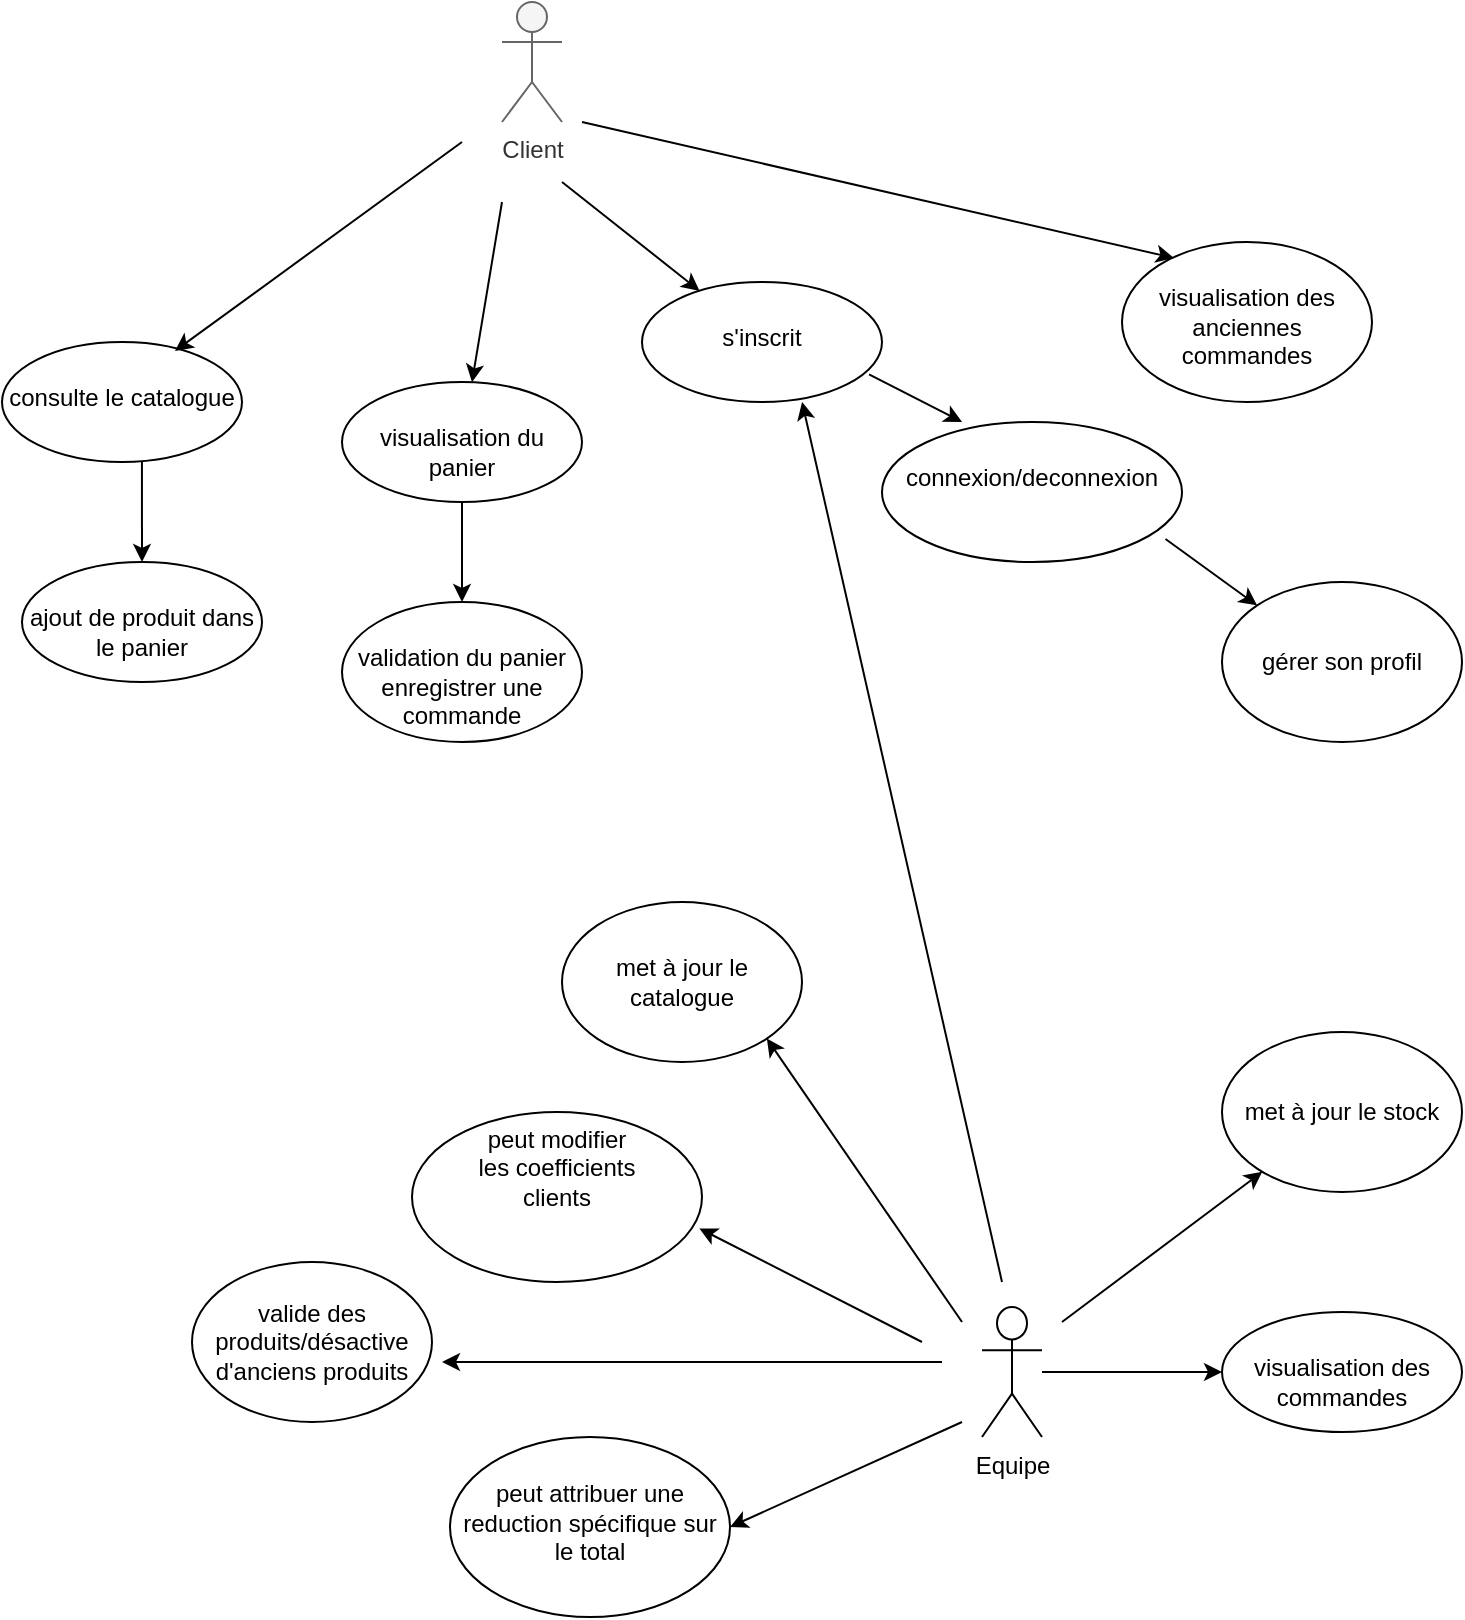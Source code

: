 <mxfile version="20.5.3" type="github">
  <diagram id="7ZEajGeMnrBSnoidg-YK" name="Page-1">
    <mxGraphModel dx="1422" dy="820" grid="1" gridSize="10" guides="1" tooltips="1" connect="1" arrows="1" fold="1" page="1" pageScale="1" pageWidth="827" pageHeight="1169" math="0" shadow="0">
      <root>
        <mxCell id="0" />
        <mxCell id="1" parent="0" />
        <mxCell id="nId9yDk2bHna9kCMeqKH-4" value="Client" style="shape=umlActor;verticalLabelPosition=bottom;verticalAlign=top;html=1;outlineConnect=0;fillColor=#f5f5f5;strokeColor=#666666;fontColor=#333333;" parent="1" vertex="1">
          <mxGeometry x="300" y="30" width="30" height="60" as="geometry" />
        </mxCell>
        <mxCell id="nId9yDk2bHna9kCMeqKH-11" value="&lt;div&gt;&lt;br&gt;&lt;/div&gt;&lt;div&gt;consulte le catalogue&lt;br&gt;&lt;/div&gt;" style="ellipse;whiteSpace=wrap;html=1;verticalAlign=top;" parent="1" vertex="1">
          <mxGeometry x="50" y="200" width="120" height="60" as="geometry" />
        </mxCell>
        <mxCell id="nId9yDk2bHna9kCMeqKH-23" value="&lt;div&gt;peut modifier&lt;/div&gt;&lt;div&gt;les coefficients&lt;/div&gt;&lt;div&gt;clients&lt;br&gt;&lt;/div&gt;" style="ellipse;whiteSpace=wrap;html=1;verticalAlign=top;" parent="1" vertex="1">
          <mxGeometry x="255" y="585" width="145" height="85" as="geometry" />
        </mxCell>
        <mxCell id="nId9yDk2bHna9kCMeqKH-117" value="" style="edgeStyle=orthogonalEdgeStyle;rounded=0;orthogonalLoop=1;jettySize=auto;html=1;" parent="1" source="nId9yDk2bHna9kCMeqKH-30" target="nId9yDk2bHna9kCMeqKH-116" edge="1">
          <mxGeometry relative="1" as="geometry" />
        </mxCell>
        <mxCell id="nId9yDk2bHna9kCMeqKH-30" value="&lt;div&gt;Equipe&lt;/div&gt;&lt;div&gt;&lt;br&gt;&lt;/div&gt;" style="shape=umlActor;verticalLabelPosition=bottom;verticalAlign=top;html=1;outlineConnect=0;" parent="1" vertex="1">
          <mxGeometry x="540" y="682.5" width="30" height="65" as="geometry" />
        </mxCell>
        <mxCell id="nId9yDk2bHna9kCMeqKH-31" value="&lt;div&gt;&lt;br&gt;&lt;/div&gt;&lt;div&gt;validation du panier&lt;br&gt;&lt;/div&gt;enregistrer une commande" style="ellipse;whiteSpace=wrap;html=1;verticalAlign=top;" parent="1" vertex="1">
          <mxGeometry x="220" y="330" width="120" height="70" as="geometry" />
        </mxCell>
        <mxCell id="nId9yDk2bHna9kCMeqKH-33" value="&lt;div&gt;&lt;br&gt;&lt;/div&gt;&lt;div&gt;visualisation du panier&lt;br&gt;&lt;/div&gt;" style="ellipse;whiteSpace=wrap;html=1;verticalAlign=top;" parent="1" vertex="1">
          <mxGeometry x="220" y="220" width="120" height="60" as="geometry" />
        </mxCell>
        <mxCell id="nId9yDk2bHna9kCMeqKH-39" value="&lt;div&gt;&lt;br&gt;&lt;/div&gt;&lt;div&gt;s&#39;inscrit&lt;/div&gt;" style="ellipse;whiteSpace=wrap;html=1;verticalAlign=top;" parent="1" vertex="1">
          <mxGeometry x="370" y="170" width="120" height="60" as="geometry" />
        </mxCell>
        <mxCell id="nId9yDk2bHna9kCMeqKH-49" value="&lt;div&gt;&lt;br&gt;&lt;/div&gt;&lt;div&gt;visualisation des anciennes commandes&lt;br&gt;&lt;/div&gt;" style="ellipse;whiteSpace=wrap;html=1;verticalAlign=top;" parent="1" vertex="1">
          <mxGeometry x="610" y="150" width="125" height="80" as="geometry" />
        </mxCell>
        <mxCell id="nId9yDk2bHna9kCMeqKH-52" value="&lt;div&gt;&lt;br&gt;&lt;/div&gt;&lt;div&gt;ajout de produit dans le panier &lt;br&gt;&lt;/div&gt;" style="ellipse;whiteSpace=wrap;html=1;verticalAlign=top;" parent="1" vertex="1">
          <mxGeometry x="60" y="310" width="120" height="60" as="geometry" />
        </mxCell>
        <mxCell id="nId9yDk2bHna9kCMeqKH-60" value="&lt;div&gt;&lt;br&gt;&lt;/div&gt;&lt;div&gt;connexion/deconnexion&lt;br&gt;&lt;/div&gt;" style="ellipse;whiteSpace=wrap;html=1;verticalAlign=top;" parent="1" vertex="1">
          <mxGeometry x="490" y="240" width="150" height="70" as="geometry" />
        </mxCell>
        <mxCell id="nId9yDk2bHna9kCMeqKH-75" value="&lt;div&gt;&lt;br&gt;&lt;/div&gt;&lt;div&gt;peut attribuer une reduction spécifique sur le total&lt;br&gt;&lt;/div&gt;" style="ellipse;whiteSpace=wrap;html=1;verticalAlign=top;" parent="1" vertex="1">
          <mxGeometry x="274" y="747.5" width="140" height="90" as="geometry" />
        </mxCell>
        <mxCell id="nId9yDk2bHna9kCMeqKH-83" value="gérer son profil" style="ellipse;whiteSpace=wrap;html=1;" parent="1" vertex="1">
          <mxGeometry x="660" y="320" width="120" height="80" as="geometry" />
        </mxCell>
        <mxCell id="nId9yDk2bHna9kCMeqKH-94" value="" style="endArrow=classic;html=1;rounded=0;entryX=0.24;entryY=0.074;entryDx=0;entryDy=0;entryPerimeter=0;" parent="1" target="nId9yDk2bHna9kCMeqKH-39" edge="1">
          <mxGeometry width="50" height="50" relative="1" as="geometry">
            <mxPoint x="330" y="120" as="sourcePoint" />
            <mxPoint x="470" y="340" as="targetPoint" />
          </mxGeometry>
        </mxCell>
        <mxCell id="nId9yDk2bHna9kCMeqKH-95" value="" style="endArrow=classic;html=1;rounded=0;" parent="1" target="nId9yDk2bHna9kCMeqKH-33" edge="1">
          <mxGeometry width="50" height="50" relative="1" as="geometry">
            <mxPoint x="300" y="130" as="sourcePoint" />
            <mxPoint x="470" y="340" as="targetPoint" />
          </mxGeometry>
        </mxCell>
        <mxCell id="nId9yDk2bHna9kCMeqKH-96" value="" style="endArrow=classic;html=1;rounded=0;entryX=0.721;entryY=0.074;entryDx=0;entryDy=0;entryPerimeter=0;" parent="1" target="nId9yDk2bHna9kCMeqKH-11" edge="1">
          <mxGeometry width="50" height="50" relative="1" as="geometry">
            <mxPoint x="280" y="100" as="sourcePoint" />
            <mxPoint x="470" y="340" as="targetPoint" />
          </mxGeometry>
        </mxCell>
        <mxCell id="nId9yDk2bHna9kCMeqKH-98" value="" style="endArrow=classic;html=1;rounded=0;exitX=0.946;exitY=0.77;exitDx=0;exitDy=0;exitPerimeter=0;entryX=0.267;entryY=0;entryDx=0;entryDy=0;entryPerimeter=0;" parent="1" source="nId9yDk2bHna9kCMeqKH-39" target="nId9yDk2bHna9kCMeqKH-60" edge="1">
          <mxGeometry width="50" height="50" relative="1" as="geometry">
            <mxPoint x="420" y="390" as="sourcePoint" />
            <mxPoint x="470" y="340" as="targetPoint" />
          </mxGeometry>
        </mxCell>
        <mxCell id="nId9yDk2bHna9kCMeqKH-99" value="" style="endArrow=classic;html=1;rounded=0;exitX=0.945;exitY=0.836;exitDx=0;exitDy=0;exitPerimeter=0;entryX=0;entryY=0;entryDx=0;entryDy=0;" parent="1" source="nId9yDk2bHna9kCMeqKH-60" target="nId9yDk2bHna9kCMeqKH-83" edge="1">
          <mxGeometry width="50" height="50" relative="1" as="geometry">
            <mxPoint x="420" y="390" as="sourcePoint" />
            <mxPoint x="470" y="340" as="targetPoint" />
          </mxGeometry>
        </mxCell>
        <mxCell id="nId9yDk2bHna9kCMeqKH-102" value="" style="endArrow=classic;html=1;rounded=0;entryX=0.667;entryY=1;entryDx=0;entryDy=0;entryPerimeter=0;" parent="1" target="nId9yDk2bHna9kCMeqKH-39" edge="1">
          <mxGeometry width="50" height="50" relative="1" as="geometry">
            <mxPoint x="550" y="670" as="sourcePoint" />
            <mxPoint x="470" y="340" as="targetPoint" />
          </mxGeometry>
        </mxCell>
        <mxCell id="nId9yDk2bHna9kCMeqKH-103" value="met à jour le catalogue" style="ellipse;whiteSpace=wrap;html=1;" parent="1" vertex="1">
          <mxGeometry x="330" y="480" width="120" height="80" as="geometry" />
        </mxCell>
        <mxCell id="nId9yDk2bHna9kCMeqKH-104" value="met à jour le stock" style="ellipse;whiteSpace=wrap;html=1;" parent="1" vertex="1">
          <mxGeometry x="660" y="545" width="120" height="80" as="geometry" />
        </mxCell>
        <mxCell id="nId9yDk2bHna9kCMeqKH-105" value="valide des produits/désactive d&#39;anciens produits" style="ellipse;whiteSpace=wrap;html=1;" parent="1" vertex="1">
          <mxGeometry x="145" y="660" width="120" height="80" as="geometry" />
        </mxCell>
        <mxCell id="nId9yDk2bHna9kCMeqKH-106" value="" style="endArrow=classic;html=1;rounded=0;exitX=0.5;exitY=1;exitDx=0;exitDy=0;" parent="1" source="nId9yDk2bHna9kCMeqKH-33" target="nId9yDk2bHna9kCMeqKH-31" edge="1">
          <mxGeometry width="50" height="50" relative="1" as="geometry">
            <mxPoint x="420" y="390" as="sourcePoint" />
            <mxPoint x="470" y="340" as="targetPoint" />
          </mxGeometry>
        </mxCell>
        <mxCell id="nId9yDk2bHna9kCMeqKH-107" value="" style="endArrow=classic;html=1;rounded=0;exitX=0.583;exitY=1;exitDx=0;exitDy=0;exitPerimeter=0;" parent="1" source="nId9yDk2bHna9kCMeqKH-11" target="nId9yDk2bHna9kCMeqKH-52" edge="1">
          <mxGeometry width="50" height="50" relative="1" as="geometry">
            <mxPoint x="420" y="390" as="sourcePoint" />
            <mxPoint x="470" y="340" as="targetPoint" />
          </mxGeometry>
        </mxCell>
        <mxCell id="nId9yDk2bHna9kCMeqKH-109" value="" style="endArrow=classic;html=1;rounded=0;entryX=1;entryY=1;entryDx=0;entryDy=0;" parent="1" target="nId9yDk2bHna9kCMeqKH-103" edge="1">
          <mxGeometry width="50" height="50" relative="1" as="geometry">
            <mxPoint x="530" y="690" as="sourcePoint" />
            <mxPoint x="470" y="340" as="targetPoint" />
          </mxGeometry>
        </mxCell>
        <mxCell id="nId9yDk2bHna9kCMeqKH-110" value="" style="endArrow=classic;html=1;rounded=0;" parent="1" target="nId9yDk2bHna9kCMeqKH-104" edge="1">
          <mxGeometry width="50" height="50" relative="1" as="geometry">
            <mxPoint x="580" y="690" as="sourcePoint" />
            <mxPoint x="470" y="340" as="targetPoint" />
          </mxGeometry>
        </mxCell>
        <mxCell id="nId9yDk2bHna9kCMeqKH-111" value="" style="endArrow=classic;html=1;rounded=0;entryX=1;entryY=0.5;entryDx=0;entryDy=0;" parent="1" target="nId9yDk2bHna9kCMeqKH-75" edge="1">
          <mxGeometry width="50" height="50" relative="1" as="geometry">
            <mxPoint x="530" y="740" as="sourcePoint" />
            <mxPoint x="470" y="340" as="targetPoint" />
          </mxGeometry>
        </mxCell>
        <mxCell id="nId9yDk2bHna9kCMeqKH-112" value="" style="endArrow=classic;html=1;rounded=0;" parent="1" edge="1">
          <mxGeometry width="50" height="50" relative="1" as="geometry">
            <mxPoint x="520" y="710" as="sourcePoint" />
            <mxPoint x="270" y="710" as="targetPoint" />
          </mxGeometry>
        </mxCell>
        <mxCell id="nId9yDk2bHna9kCMeqKH-113" value="" style="endArrow=classic;html=1;rounded=0;entryX=0.991;entryY=0.685;entryDx=0;entryDy=0;entryPerimeter=0;" parent="1" target="nId9yDk2bHna9kCMeqKH-23" edge="1">
          <mxGeometry width="50" height="50" relative="1" as="geometry">
            <mxPoint x="510" y="700" as="sourcePoint" />
            <mxPoint x="470" y="340" as="targetPoint" />
          </mxGeometry>
        </mxCell>
        <mxCell id="nId9yDk2bHna9kCMeqKH-115" value="" style="endArrow=classic;html=1;rounded=0;entryX=0.208;entryY=0.1;entryDx=0;entryDy=0;entryPerimeter=0;" parent="1" target="nId9yDk2bHna9kCMeqKH-49" edge="1">
          <mxGeometry width="50" height="50" relative="1" as="geometry">
            <mxPoint x="340" y="90" as="sourcePoint" />
            <mxPoint x="390" y="430" as="targetPoint" />
          </mxGeometry>
        </mxCell>
        <mxCell id="nId9yDk2bHna9kCMeqKH-116" value="&lt;div&gt;&lt;br&gt;&lt;/div&gt;&lt;div&gt;visualisation des commandes&lt;br&gt;&lt;/div&gt;" style="ellipse;whiteSpace=wrap;html=1;verticalAlign=top;" parent="1" vertex="1">
          <mxGeometry x="660" y="685" width="120" height="60" as="geometry" />
        </mxCell>
      </root>
    </mxGraphModel>
  </diagram>
</mxfile>
